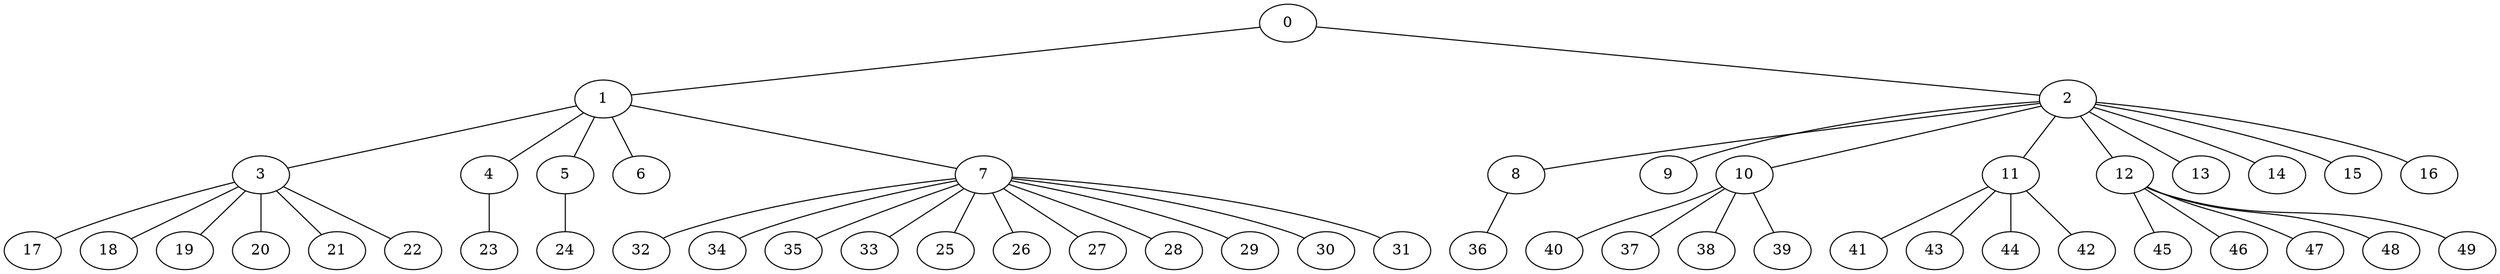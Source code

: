 
graph graphname {
    0 -- 1
0 -- 2
1 -- 3
1 -- 4
1 -- 5
1 -- 6
1 -- 7
2 -- 8
2 -- 9
2 -- 10
2 -- 11
2 -- 12
2 -- 13
2 -- 14
2 -- 15
2 -- 16
3 -- 17
3 -- 18
3 -- 19
3 -- 20
3 -- 21
3 -- 22
4 -- 23
5 -- 24
7 -- 32
7 -- 34
7 -- 35
7 -- 33
7 -- 25
7 -- 26
7 -- 27
7 -- 28
7 -- 29
7 -- 30
7 -- 31
8 -- 36
10 -- 40
10 -- 37
10 -- 38
10 -- 39
11 -- 41
11 -- 43
11 -- 44
11 -- 42
12 -- 45
12 -- 46
12 -- 47
12 -- 48
12 -- 49

}
